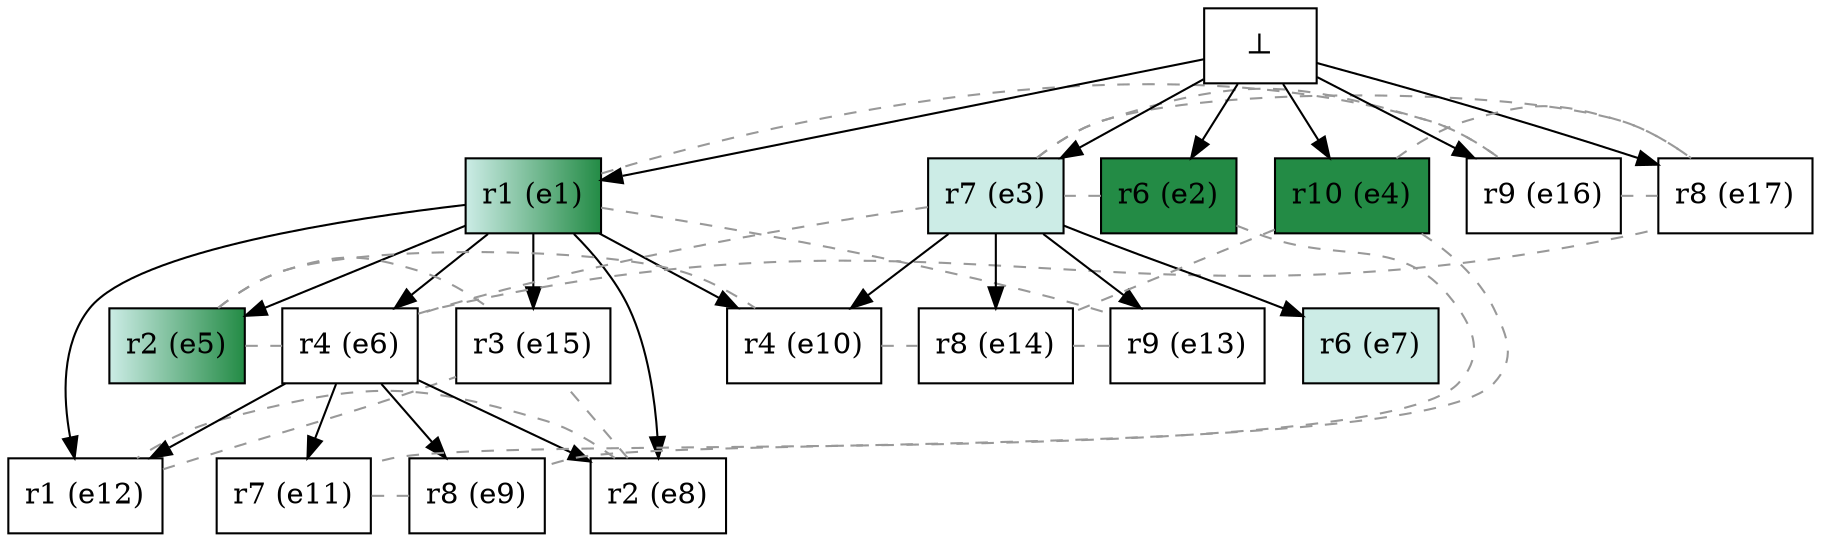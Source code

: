 digraph test {
  e1 -> e8;
  e1 -> e12;
  e1 -> e5;
  e1 -> e10;
  e1 -> e6;
  e1 -> e15;
  e3 -> e7;
  e3 -> e10;
  e3 -> e13;
  e3 -> e14;
  e6 -> e12;
  e6 -> e8;
  e6 -> e9;
  e6 -> e11;
  e0 -> e1;
  e0 -> e2;
  e0 -> e3;
  e0 -> e4;
  e0 -> e16;
  e0 -> e17;

//conflicts
  e1 -> e13 [arrowhead=none color=gray60 style=dashed constraint=false];
  e1 -> e16 [arrowhead=none color=gray60 style=dashed constraint=false];
  e2 -> e3 [arrowhead=none color=gray60 style=dashed constraint=false];
  e2 -> e11 [arrowhead=none color=gray60 style=dashed constraint=false];
  e3 -> e6 [arrowhead=none color=gray60 style=dashed constraint=false];
  e3 -> e16 [arrowhead=none color=gray60 style=dashed constraint=false];
  e3 -> e17 [arrowhead=none color=gray60 style=dashed constraint=false];
  e4 -> e9 [arrowhead=none color=gray60 style=dashed constraint=false];
  e4 -> e14 [arrowhead=none color=gray60 style=dashed constraint=false];
  e4 -> e17 [arrowhead=none color=gray60 style=dashed constraint=false];
  e5 -> e6 [arrowhead=none color=gray60 style=dashed constraint=false];
  e5 -> e10 [arrowhead=none color=gray60 style=dashed constraint=false];
  e5 -> e15 [arrowhead=none color=gray60 style=dashed constraint=false];
  e6 -> e17 [arrowhead=none color=gray60 style=dashed constraint=false];
  e8 -> e12 [arrowhead=none color=gray60 style=dashed constraint=false];
  e8 -> e15 [arrowhead=none color=gray60 style=dashed constraint=false];
  e9 -> e11 [arrowhead=none color=gray60 style=dashed constraint=false];
  e10 -> e14 [arrowhead=none color=gray60 style=dashed constraint=false];
  e12 -> e15 [arrowhead=none color=gray60 style=dashed constraint=false];
  e13 -> e14 [arrowhead=none color=gray60 style=dashed constraint=false];
  e16 -> e17 [arrowhead=none color=gray60 style=dashed constraint=false];

  e1 [color="black" fillcolor="#ccece6:#238b45" gradientangle = 0 label="r1 (e1)" shape=box style=filled];
  e2 [color="black" fillcolor="#238b45" label="r6 (e2)" shape=box style=filled];
  e3 [color="black" fillcolor="#ccece6" label="r7 (e3)" shape=box style=filled];
  e4 [color="black" fillcolor="#238b45" label="r10 (e4)" shape=box style=filled];
  e5 [color="black" fillcolor="#ccece6:#238b45" gradientangle = 0 label="r2 (e5)" shape=box style=filled];
  e6 [color="black" fillcolor="white" label="r4 (e6)" shape=box style=filled];
  e7 [color="black" fillcolor="#ccece6" label="r6 (e7)" shape=box style=filled];
  e8 [color="black" fillcolor="white" label="r2 (e8)" shape=box style=filled];
  e9 [color=black fillcolor="white" label="r8 (e9)" shape=box style=filled];
  e10 [color=black fillcolor="white" label="r4 (e10)" shape=box style=filled];
  e11 [color=black fillcolor="white" label="r7 (e11)" shape=box style=filled];
  e12 [color=black fillcolor="white" label="r1 (e12)" shape=box style=filled];
  e13 [color=black fillcolor="white" label="r9 (e13)" shape=box style=filled];
  e14 [color=black fillcolor="white" label="r8 (e14)" shape=box style=filled];
  e15 [color=black fillcolor="white" label="r3 (e15)" shape=box style=filled];
  e16 [color=black fillcolor="white" label="r9 (e16)" shape=box style=filled];
  e17 [color=black fillcolor="white" label="r8 (e17)" shape=box style=filled];
  e0 [fillcolor=white label="⊥" shape=box style=filled];
}
